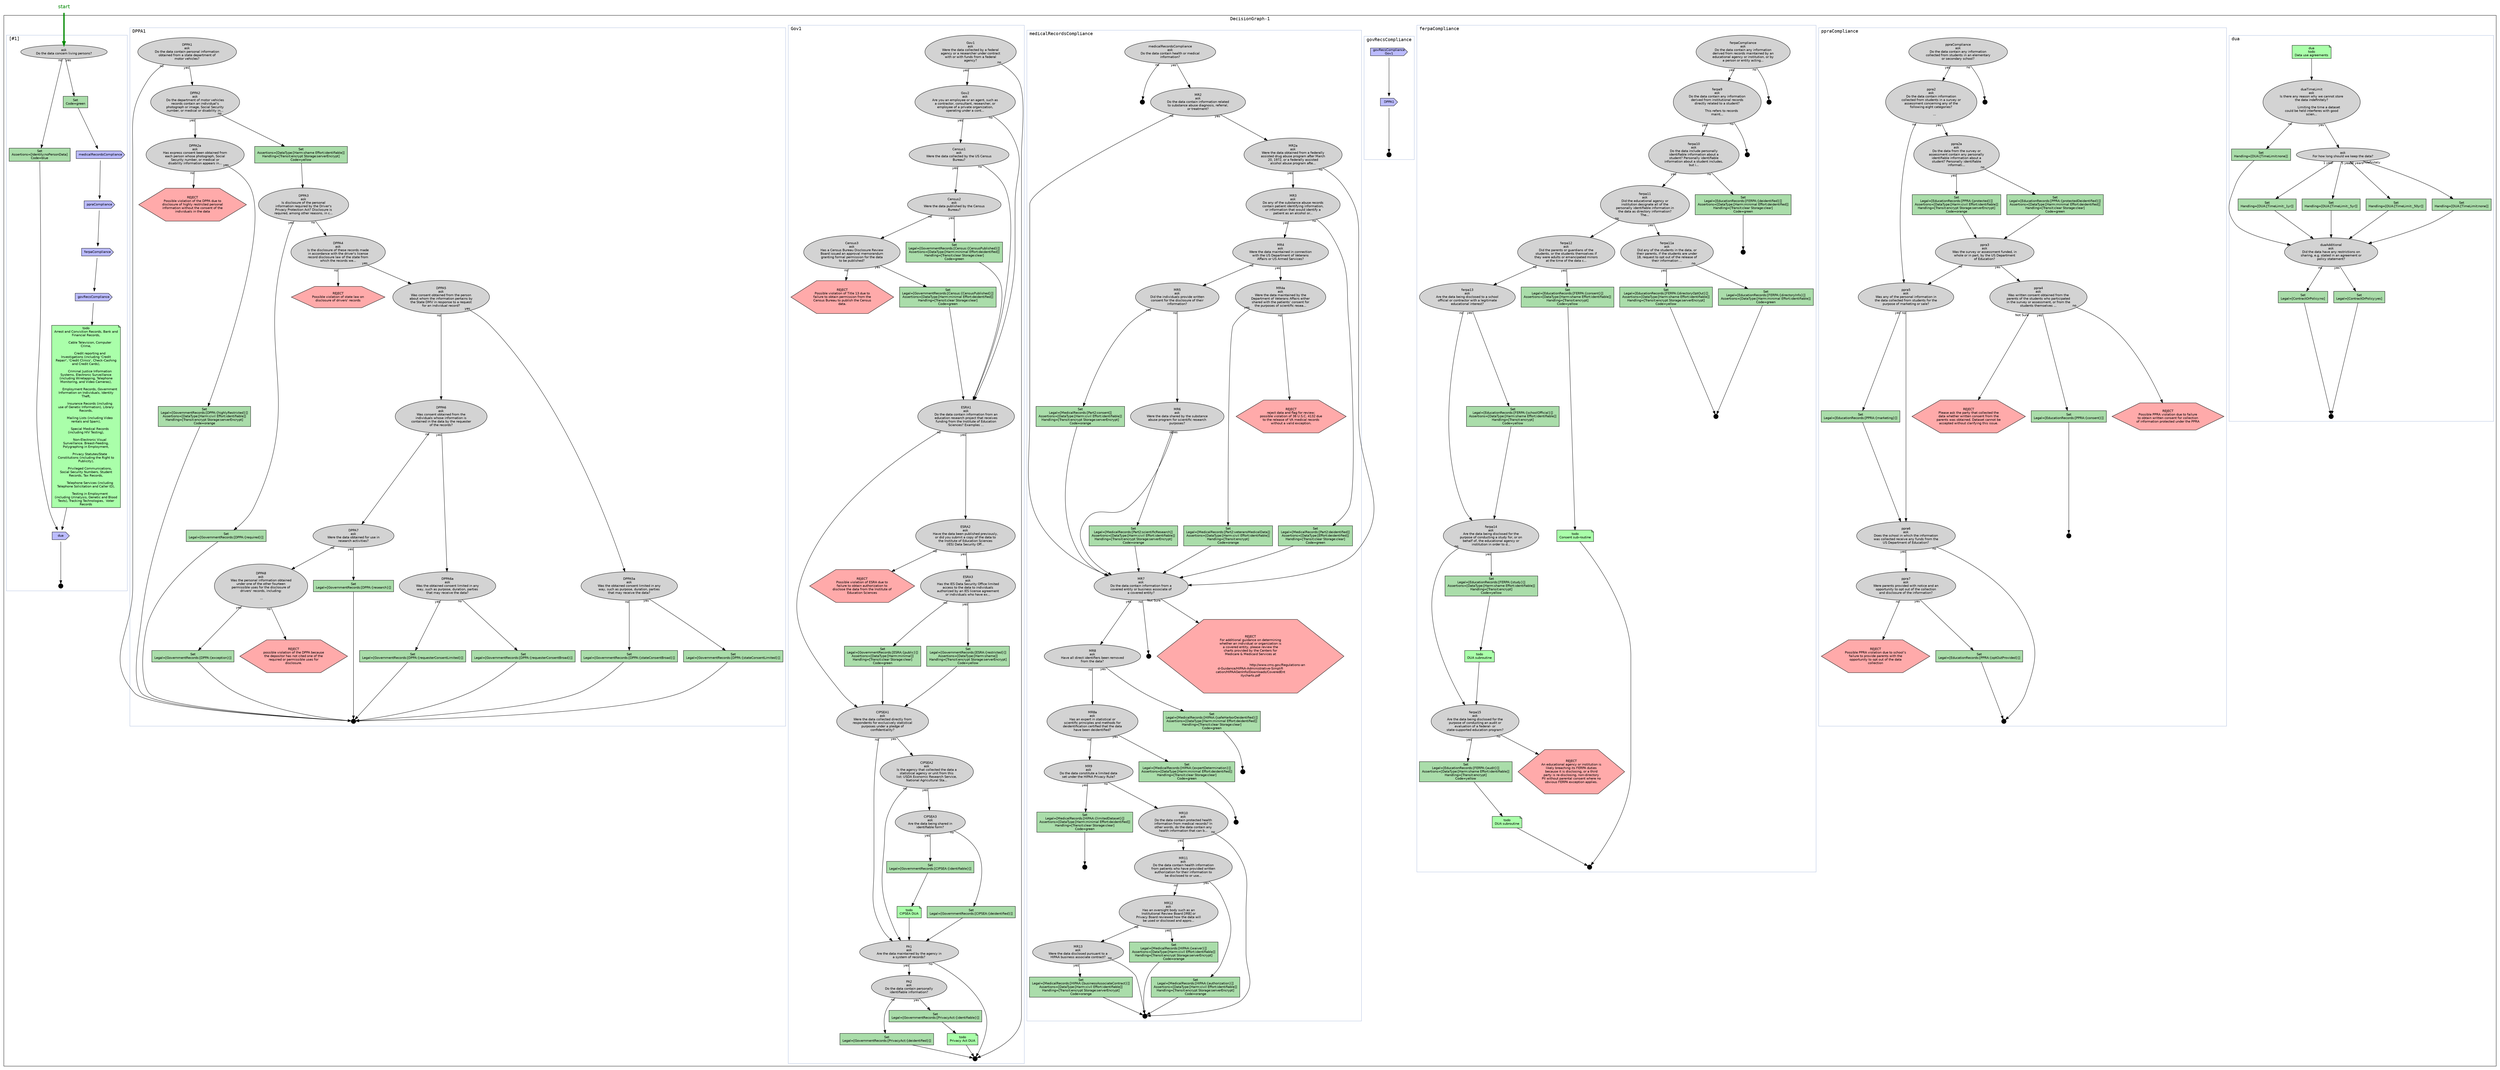 digraph DecisionGraph {
fontname="Courier"
edge [fontname="Helvetica" fontsize="10"]
node [fillcolor="lightgray" style="filled" fontname="Helvetica" fontsize="10"]
start[ fillcolor="transparent" shape="none" fontcolor="#008800" fontsize="16" ]
subgraph cluster_DecisionGraph_171 {

label="DecisionGraph-1"
subgraph cluster_dua {
label="dua"; color="#AABBDD"; labeljust="l"
_18_0991_19[ fillcolor="#AADDAA" shape="rect" label="Set\nLegal=[ContractOrPolicy:no]\n" ]
_18_0984_19[ fillcolor="#AADDAA" shape="rect" label="Set\nHandling=[DUA:[TimeLimit:none]]\n" ]
dua[ fillcolor="#AAFFAA" shape="note" label="dua\ntodo\nData use agreements" ]
_18_0989_19[ fillcolor="#AADDAA" shape="rect" label="Set\nHandling=[DUA:[TimeLimit:_1yr]]\n" ]
duaAdditional[ shape="oval" label="duaAdditional\nask\nDid the data have any restrictions on\nsharing, e.g. stated in an agreement or\npolicy statement?" ]
_18_0988_19[ fillcolor="#AADDAA" shape="rect" label="Set\nHandling=[DUA:[TimeLimit:_5yr]]\n" ]
_18_0987_19[ fillcolor="#AADDAA" shape="rect" label="Set\nHandling=[DUA:[TimeLimit:_50yr]]\n" ]
duaTimeLimit[ shape="oval" label="duaTimeLimit\nask\nIs there any reason why we cannot store\nthe data indefinitely?\n	       Limiting the time a dataset\ncould be held interferes with good\nscien..." ]
_18_0990_19[ fillcolor="#AADDAA" shape="rect" label="Set\nLegal=[ContractOrPolicy:yes]\n" ]
_18_0986_19[ fillcolor="#AADDAA" shape="rect" label="Set\nHandling=[DUA:[TimeLimit:none]]\n" ]
_18_0985_19[ shape="oval" label="ask\nFor how long should we keep the data?" ]
_18_0992_19[ fillcolor="#000000" shape="point" width="0.2" fontcolor="#AAAAAA" label="x" height="0.2" ]

}
subgraph cluster_ppraCompliance {
label="ppraCompliance"; color="#AABBDD"; labeljust="l"
_18_0930_19[ fillcolor="#AADDAA" shape="rect" label="Set\nLegal=[EducationRecords:[PPRA:{protected}]]\nAssertions=[DataType:[Harm:civil Effort:identifiable]]\nHandling=[Transit:encrypt Storage:serverEncrypt]\nCode=orange\n" ]
_18_0935_19[ fillcolor="#FFAAAA" shape="hexagon" label="REJECT\nPlease ask the party that collected the\ndata whether written consent from the\nparents was obtained. Dataset cannot be\naccepted without clarifying this issue." ]
_18_0936_19[ fillcolor="#AADDAA" shape="rect" label="Set\nLegal=[EducationRecords:[PPRA:{marketing}]]\n" ]
_18_0933_19[ fillcolor="#000000" shape="point" width="0.2" fontcolor="#AAAAAA" label="x" height="0.2" ]
_18_0932_19[ fillcolor="#AADDAA" shape="rect" label="Set\nLegal=[EducationRecords:[PPRA:{consent}]]\n" ]
ppraCompliance[ shape="oval" label="ppraCompliance\nask\nDo the data contain any information\ncollected from students in an elementary\nor secondary school?" ]
_18_0934_19[ fillcolor="#FFAAAA" shape="hexagon" label="REJECT\nPossible PPRA violation due to failure\nto obtain written consent for collection\nof information protected under the PPRA" ]
ppra6[ shape="oval" label="ppra6\nask\nDoes the school in which the information\nwas collected receive any funds from the\nUS Department of Education?" ]
ppra7[ shape="oval" label="ppra7\nask\nWere parents provided with notice and an\nopportunity to opt out of the collection\nand disclosure of the information?" ]
ppra4[ shape="oval" label="ppra4\nask\nWas written consent obtained from the\nparents of the students who participated\nin the survey or assessment, or from the\nstudents themselves ..." ]
ppra5[ shape="oval" label="ppra5\nask\nWas any of the personal information in\nthe data collected from students for the\npurpose of marketing or sale?" ]
ppra2[ shape="oval" label="ppra2\nask\nDo the data contain information\ncollected from students in a survey or\nassessment concerning any of the\nfollowing eight categories?\n       ..." ]
ppra3[ shape="oval" label="ppra3\nask\nWas the survey or assessment funded, in\nwhole or in part, by the US Department\nof Education?" ]
_18_0931_19[ fillcolor="#AADDAA" shape="rect" label="Set\nLegal=[EducationRecords:[PPRA:{protectedDeidentified}]]\nAssertions=[DataType:[Harm:minimal Effort:deidentified]]\nHandling=[Transit:clear Storage:clear]\nCode=green\n" ]
ppra2a[ shape="oval" label="ppra2a\nask\nDo the data from the survey or\nassessment contain any personally\nidentifiable information about a\nstudent? Personally identifiable\ninformati..." ]
_18_0939_19[ fillcolor="#000000" shape="point" width="0.2" fontcolor="#AAAAAA" label="x" height="0.2" ]
_18_0929_19[ fillcolor="#000000" shape="point" width="0.2" fontcolor="#AAAAAA" label="x" height="0.2" ]
_18_0937_19[ fillcolor="#FFAAAA" shape="hexagon" label="REJECT\nPossible PPRA violation due to school’s\nfailure to provide parents with the\nopportunity to opt out of the data\ncollection" ]
_18_0938_19[ fillcolor="#AADDAA" shape="rect" label="Set\nLegal=[EducationRecords:[PPRA:{optOutProvided}]]\n" ]

}
subgraph cluster_ferpaCompliance {
label="ferpaCompliance"; color="#AABBDD"; labeljust="l"
ferpa15[ shape="oval" label="ferpa15\nask\nAre the data being disclosed for the\npurpose of conducting an audit or\nevaluation of a federal- or\nstate-supported education program?" ]
_18_0948_19[ fillcolor="#AAFFAA" shape="note" label="todo\nConsent sub-routine" ]
ferpa14[ shape="oval" label="ferpa14\nask\nAre the data being disclosed for the\npurpose of conducting a study for, or on\nbehalf of, the educational agency or\ninstitution in order to d..." ]
ferpa13[ shape="oval" label="ferpa13\nask\nAre the data being disclosed to a school\nofficial or contractor with a legitimate\neducational interest?" ]
ferpaCompliance[ shape="oval" label="ferpaCompliance\nask\nDo the data contain any information\nderived from records maintained by an\neducational agency or institution, or by\na person or entity acting..." ]
ferpa12[ shape="oval" label="ferpa12\nask\nDid the parents or guardians of the\nstudents, or the students themselves if\nthey were adults or emancipated minors\nat the time of the data c..." ]
ferpa11[ shape="oval" label="ferpa11\nask\nDid the educational agency or\ninstitution designate all of the\npersonally identifiable information in\nthe data as directory information?\nThe..." ]
ferpa10[ shape="oval" label="ferpa10\nask\nDo the data include personally\nidentifiable information about a\nstudent? Personally identifiable\ninformation about a student includes,\nbut i..." ]
_18_0943_19[ fillcolor="#000000" shape="point" width="0.2" fontcolor="#AAAAAA" label="x" height="0.2" ]
_18_0955_19[ fillcolor="#000000" shape="point" width="0.2" fontcolor="#AAAAAA" label="x" height="0.2" ]
_18_0947_19[ fillcolor="#AADDAA" shape="rect" label="Set\nLegal=[EducationRecords:[FERPA:{consent}]]\nAssertions=[DataType:[Harm:shame Effort:identifiable]]\nHandling=[Transit:encrypt]\nCode=yellow\n" ]
ferpa11a[ shape="oval" label="ferpa11a\nask\nDid any of the students in the data, or\ntheir parents, if the students are under\n18, request to opt out of the release of\ntheir information ..." ]
_18_0941_19[ fillcolor="#000000" shape="point" width="0.2" fontcolor="#AAAAAA" label="x" height="0.2" ]
ferpa9[ shape="oval" label="ferpa9\nask\nDo the data contain any information\nderived from institutional records\ndirectly related to a student?\n         This refers to records\nmaint..." ]
_18_0951_19[ fillcolor="#AAFFAA" shape="note" label="todo\nDUA subroutine" ]
_18_0953_19[ fillcolor="#AAFFAA" shape="note" label="todo\nDUA subroutine" ]
_18_0944_19[ fillcolor="#AADDAA" shape="rect" label="Set\nLegal=[EducationRecords:[FERPA:{directoryOptOut}]]\nAssertions=[DataType:[Harm:shame Effort:identifiable]]\nHandling=[Transit:encrypt Storage:serverEncrypt]\nCode=yellow\n" ]
_18_0950_19[ fillcolor="#AADDAA" shape="rect" label="Set\nLegal=[EducationRecords:[FERPA:{study}]]\nAssertions=[DataType:[Harm:shame Effort:identifiable]]\nHandling=[Transit:encrypt]\nCode=yellow\n" ]
_18_0946_19[ fillcolor="#000000" shape="point" width="0.2" fontcolor="#AAAAAA" label="x" height="0.2" ]
_18_0952_19[ fillcolor="#AADDAA" shape="rect" label="Set\nLegal=[EducationRecords:[FERPA:{audit}]]\nAssertions=[DataType:[Harm:shame Effort:identifiable]]\nHandling=[Transit:encrypt]\nCode=yellow\n" ]
_18_0940_19[ fillcolor="#000000" shape="point" width="0.2" fontcolor="#AAAAAA" label="x" height="0.2" ]
_18_0945_19[ fillcolor="#AADDAA" shape="rect" label="Set\nLegal=[EducationRecords:[FERPA:{directoryInfo}]]\nAssertions=[DataType:[Harm:minimal Effort:identifiable]]\nCode=green\n" ]
_18_0954_19[ fillcolor="#FFAAAA" shape="hexagon" label="REJECT\nAn educational agency or institution is\nlikely breaching its FERPA duties\nbecause it is disclosing, or a third\nparty is re-disclosing, non-directory\nPII without parental consent where no\nobvious FERPA exception applies." ]
_18_0942_19[ fillcolor="#AADDAA" shape="rect" label="Set\nLegal=[EducationRecords:[FERPA:{deidentified}]]\nAssertions=[DataType:[Harm:minimal Effort:deidentified]]\nHandling=[Transit:clear Storage:clear]\nCode=green\n" ]
_18_0949_19[ fillcolor="#AADDAA" shape="rect" label="Set\nLegal=[EducationRecords:[FERPA:{schoolOfficial}]]\nAssertions=[DataType:[Harm:shame Effort:identifiable]]\nHandling=[Transit:encrypt]\nCode=yellow\n" ]

}
subgraph cluster_govRecsCompliance {
label="govRecsCompliance"; color="#AABBDD"; labeljust="l"
_18_0957_19[ fillcolor="#000000" shape="point" width="0.2" fontcolor="#AAAAAA" label="x" height="0.2" ]
_18_0956_19[ fillcolor="#BBBBFF" shape="cds" label="DPPA1" ]
govRecsCompliance[ fillcolor="#BBBBFF" shape="cds" label="govRecsCompliance\nGov1" ]

}
subgraph cluster_medicalRecordsCompliance {
label="medicalRecordsCompliance"; color="#AABBDD"; labeljust="l"
_18_0911_19[ fillcolor="#000000" shape="point" width="0.2" fontcolor="#AAAAAA" label="x" height="0.2" ]
MR11[ shape="oval" label="MR11\nask\nDo the data contain health information\nfrom patients who have provided written\nauthorization for their information to\nbe disclosed to or use..." ]
MR12[ shape="oval" label="MR12\nask\nHas an oversight body such as an\nInstitutional Review Board [IRB] or\nPrivacy Board reviewed how the data will\nbe used or disclosed and appro..." ]
MR13[ shape="oval" label="MR13\nask\nWere the data disclosed pursuant to a\nHIPAA business associate contract?" ]
medicalRecordsCompliance[ shape="oval" label="medicalRecordsCompliance\nask\nDo the data contain health or medical\ninformation?" ]
_18_0914_19[ fillcolor="#AADDAA" shape="rect" label="Set\nLegal=[MedicalRecords:[Part2:veteransMedicalData]]\nAssertions=[DataType:[Harm:civil Effort:identifiable]]\nHandling=[Transit:encrypt]\nCode=orange\n" ]
_18_0915_19[ fillcolor="#AADDAA" shape="rect" label="Set\nLegal=[MedicalRecords:[Part2:consent]]\nAssertions=[DataType:[Harm:civil Effort:identifiable]]\nHandling=[Transit:encrypt Storage:serverEncrypt]\nCode=orange\n" ]
_18_0923_19[ fillcolor="#AADDAA" shape="rect" label="Set\nLegal=[MedicalRecords:[HIPAA:{limitedDataset}]]\nAssertions=[DataType:[Harm:minimal Effort:deidentified]]\nHandling=[Transit:clear Storage:clear]\nCode=green\n" ]
MR10[ shape="oval" label="MR10\nask\nDo the data contain protected health\ninformation from medical records? In\nother words, do the data contain any\nhealth information that can b..." ]
MR8a[ shape="oval" label="MR8a\nask\nHas an expert in statistical or\nscientific principles and methods for\ndeidentification certified that the data\nhave been deidentified?" ]
MR3[ shape="oval" label="MR3\nask\nDo any of the substance abuse records\ncontain patient identifying information,\nor information that would identify a\npatient as an alcohol or..." ]
MR2[ shape="oval" label="MR2\nask\nDo the data contain information related\nto substance abuse diagnosis, referral,\nor treatment?" ]
MR5[ shape="oval" label="MR5\nask\nDid the individuals provide written\nconsent for the disclosure of their\ninformation?" ]
MR4[ shape="oval" label="MR4\nask\nWere the data maintained in connection\nwith the US Department of Veterans\nAffairs or US Armed Services?" ]
MR7[ shape="oval" label="MR7\nask\nDo the data contain information from a\ncovered entity or business associate of\na covered entity?" ]
MR6[ shape="oval" label="MR6\nask\nWere the data shared by the substance\nabuse program for scientific research\npurposes?" ]
MR9[ shape="oval" label="MR9\nask\nDo the data constitute a limited data\nset under the HIPAA Privacy Rule?" ]
MR8[ shape="oval" label="MR8\nask\nHave all direct identifiers been removed\nfrom the data?" ]
_18_0927_19[ fillcolor="#AADDAA" shape="rect" label="Set\nLegal=[MedicalRecords:[HIPAA:{businessAssociateContract}]]\nAssertions=[DataType:[Harm:civil Effort:identifiable]]\nHandling=[Transit:encrypt Storage:serverEncrypt]\nCode=orange\n" ]
_18_0917_19[ fillcolor="#000000" shape="point" width="0.2" fontcolor="#AAAAAA" label="x" height="0.2" ]
MR4a[ shape="oval" label="MR4a\nask\nWere the data maintained by the\nDepartment of Veterans Affairs either\nshared with the patients’ consent for\nthe purposes of scientific resea..." ]
MR2a[ shape="oval" label="MR2a\nask\nWere the data obtained from a federally\nassisted drug abuse program after March\n20, 1972, or a federally assisted\nalcohol abuse program afte..." ]
_18_0924_19[ fillcolor="#000000" shape="point" width="0.2" fontcolor="#AAAAAA" label="x" height="0.2" ]
_18_0919_19[ fillcolor="#AADDAA" shape="rect" label="Set\nLegal=[MedicalRecords:[HIPAA:{safeHarborDeidentified}]]\nAssertions=[DataType:[Harm:minimal Effort:deidentified]]\nHandling=[Transit:clear Storage:clear]\nCode=green\n" ]
_18_0913_19[ fillcolor="#FFAAAA" shape="hexagon" label="REJECT\nreject data and flag for review;\npossible violation of 38 U.S.C. 4132 due\nto the release of VA medical records\nwithout a valid exception." ]
_18_0920_19[ fillcolor="#000000" shape="point" width="0.2" fontcolor="#AAAAAA" label="x" height="0.2" ]
_18_0922_19[ fillcolor="#000000" shape="point" width="0.2" fontcolor="#AAAAAA" label="x" height="0.2" ]
_18_0926_19[ fillcolor="#AADDAA" shape="rect" label="Set\nLegal=[MedicalRecords:[HIPAA:{waiver}]]\nAssertions=[DataType:[Harm:civil Effort:identifiable]]\nHandling=[Transit:encrypt Storage:serverEncrypt]\nCode=orange\n" ]
_18_0912_19[ fillcolor="#AADDAA" shape="rect" label="Set\nLegal=[MedicalRecords:[Part2:deidentified]]\nAssertions=[DataType:[Effort:deidentified]]\nHandling=[Transit:clear Storage:clear]\nCode=green\n" ]
_18_0925_19[ fillcolor="#AADDAA" shape="rect" label="Set\nLegal=[MedicalRecords:[HIPAA:{authorization}]]\nAssertions=[DataType:[Harm:civil Effort:identifiable]]\nHandling=[Transit:encrypt Storage:serverEncrypt]\nCode=orange\n" ]
_18_0916_19[ fillcolor="#AADDAA" shape="rect" label="Set\nLegal=[MedicalRecords:[Part2:scientificResearch]]\nAssertions=[DataType:[Harm:civil Effort:identifiable]]\nHandling=[Transit:encrypt Storage:serverEncrypt]\nCode=orange\n" ]
_18_0928_19[ fillcolor="#000000" shape="point" width="0.2" fontcolor="#AAAAAA" label="x" height="0.2" ]
_18_0918_19[ fillcolor="#FFAAAA" shape="hexagon" label="REJECT\nFor additional guidance on determining\nwhether an individual or organization is\na covered entity, please review the\ncharts provided by the Centers for\nMedicare & Medicaid Services at\n \n							http://www.cms.gov/Regulations-an\nd-Guidance/HIPAA-Administrative-Simplifi\ncation/HIPAAGenInfo/Downloads/CoveredEnt\nitycharts.pdf" ]
_18_0921_19[ fillcolor="#AADDAA" shape="rect" label="Set\nLegal=[MedicalRecords:[HIPAA:{expertDetermination}]]\nAssertions=[DataType:[Harm:minimal Effort:deidentified]]\nHandling=[Transit:clear Storage:clear]\nCode=green\n" ]

}
subgraph cluster_Gov1 {
label="Gov1"; color="#AABBDD"; labeljust="l"
_18_0963_19[ fillcolor="#AADDAA" shape="rect" label="Set\nLegal=[GovernmentRecords:[ESRA:{public}]]\nAssertions=[DataType:[Harm:minimal]]\nHandling=[Transit:clear Storage:clear]\nCode=green\n" ]
PA1[ shape="oval" label="PA1\nask\nAre the data maintained by the agency in\na system of records?" ]
_18_0969_19[ fillcolor="#AADDAA" shape="rect" label="Set\nLegal=[GovernmentRecords:[PrivacyAct:{deidentified}]]\n" ]
PA2[ shape="oval" label="PA2\nask\nDo the data contain personally\nidentifiable information?" ]
_18_0968_19[ fillcolor="#AAFFAA" shape="note" label="todo\nPrivacy Act DUA" ]
Gov2[ shape="oval" label="Gov2\nask\nAre you an employee or an agent, such as\na contractor, consultant, researcher, or\nemployee of a private organization,\noperating under a cont..." ]
Census3[ shape="oval" label="Census3\nask\nHas a Census Bureau Disclosure Review\nBoard issued an approval memorandum\ngranting formal permission for the data\nto be published?" ]
Gov1[ shape="oval" label="Gov1\nask\nWere the data collected by a federal\nagency or a researcher under contract\nwith or with funds from a federal\nagency?" ]
Census2[ shape="oval" label="Census2\nask\nWere the data published by the Census\nBureau?" ]
Census1[ shape="oval" label="Census1\nask\nWere the data collected by the US Census\nBureau?" ]
_18_0961_19[ fillcolor="#FFAAAA" shape="hexagon" label="REJECT\nPossible violation of ESRA due to\nfailure to obtain authorization to\ndisclose the data from the Institute of\nEducation Sciences" ]
CIPSEA1[ shape="oval" label="CIPSEA1\nask\nWere the data collected directly from\nrespondents for exclusively statistical\npurposes under a pledge of\nconfidentiality?" ]
_18_0962_19[ fillcolor="#AADDAA" shape="rect" label="Set\nLegal=[GovernmentRecords:[ESRA:{restricted}]]\nAssertions=[DataType:[Harm:shame]]\nHandling=[Transit:encrypt Storage:serverEncrypt]\nCode=yellow\n" ]
_18_0958_19[ fillcolor="#AADDAA" shape="rect" label="Set\nLegal=[GovernmentRecords:[Census:{CensusPublished}]]\nAssertions=[DataType:[Harm:minimal Effort:deidentified]]\nHandling=[Transit:clear Storage:clear]\nCode=green\n" ]
CIPSEA3[ shape="oval" label="CIPSEA3\nask\nAre the data being shared in\nidentifiable form?" ]
CIPSEA2[ shape="oval" label="CIPSEA2\nask\nIs the agency that collected the data a\nstatistical agency or unit from this\nlist: USDA Economic Research Service,\nNational Agricultural Sta..." ]
_18_0960_19[ fillcolor="#FFAAAA" shape="hexagon" label="REJECT\nPossible violation of Title 13 due to\nfailure to obtain permission from the\nCensus Bureau to publish the Census\ndata." ]
_18_0965_19[ fillcolor="#AADDAA" shape="rect" label="Set\nLegal=[GovernmentRecords:[CIPSEA:{identifiable}]]\n" ]
ESRA1[ shape="oval" label="ESRA1\nask\nDo the data contain information from an\neducation research project that receives\nfunding from the Institute of Education\nSciences? Examples ..." ]
_18_0967_19[ fillcolor="#AADDAA" shape="rect" label="Set\nLegal=[GovernmentRecords:[PrivacyAct:{identifiable}]]\n" ]
ESRA3[ shape="oval" label="ESRA3\nask\nHas the IES Data Security Office limited\naccess to the data to individuals\nauthorized by an IES license agreement\nor individuals who have ex..." ]
_18_0964_19[ fillcolor="#AADDAA" shape="rect" label="Set\nLegal=[GovernmentRecords:[CIPSEA:{deidentified}]]\n" ]
_18_0959_19[ fillcolor="#AADDAA" shape="rect" label="Set\nLegal=[GovernmentRecords:[Census:{CensusPublished}]]\nAssertions=[DataType:[Harm:minimal Effort:deidentified]]\nHandling=[Transit:clear Storage:clear]\nCode=green\n" ]
ESRA2[ shape="oval" label="ESRA2\nask\nHave the data been published previously,\nor did you submit a copy of the data to\nthe Institute of Education Sciences\n(IES) Data Security Off..." ]
_18_0970_19[ fillcolor="#000000" shape="point" width="0.2" fontcolor="#AAAAAA" label="x" height="0.2" ]
_18_0966_19[ fillcolor="#AAFFAA" shape="note" label="todo\nCIPSEA DUA" ]

}
subgraph cluster_DPPA1 {
label="DPPA1"; color="#AABBDD"; labeljust="l"
_18_0977_19[ fillcolor="#AADDAA" shape="rect" label="Set\nLegal=[GovernmentRecords:[DPPA:{stateConsentBroad}]]\n" ]
DPPA8[ shape="oval" label="DPPA8\nask\nWas the personal information obtained\nunder one of the other fourteen\npermissible uses for the disclosure of\ndrivers' records, including:\n ..." ]
DPPA7[ shape="oval" label="DPPA7\nask\nWere the data obtained for use in\nresearch activities?" ]
DPPA6[ shape="oval" label="DPPA6\nask\nWas consent obtained from the\nindividuals whose information is\ncontained in the data by the requester\nof the records?" ]
DPPA2a[ shape="oval" label="DPPA2a\nask\nHas express consent been obtained from\neach person whose photograph, Social\nSecurity number, or medical or\ndisability information appears in..." ]
DPPA5a[ shape="oval" label="DPPA5a\nask\nWas the obtained consent limited in any\nway, such as purpose, duration, parties\nthat may receive the data?" ]
_18_0983_19[ fillcolor="#000000" shape="point" width="0.2" fontcolor="#AAAAAA" label="x" height="0.2" ]
_18_0978_19[ fillcolor="#AADDAA" shape="rect" label="Set\nLegal=[GovernmentRecords:[DPPA:{requesterConsentLimited}]]\n" ]
_18_0973_19[ fillcolor="#AADDAA" shape="rect" label="Set\nAssertions=[DataType:[Harm:shame Effort:identifiable]]\nHandling=[Transit:encrypt Storage:serverEncrypt]\nCode=yellow\n" ]
_18_0972_19[ fillcolor="#FFAAAA" shape="hexagon" label="REJECT\nPossible violation of the DPPA due to\ndisclosure of highly restricted personal\ninformation without the consent of the\nindividuals in the data" ]
_18_0971_19[ fillcolor="#AADDAA" shape="rect" label="Set\nLegal=[GovernmentRecords:[DPPA:{highlyRestricted}]]\nAssertions=[DataType:[Harm:civil Effort:identifiable]]\nHandling=[Transit:encrypt Storage:serverEncrypt]\nCode=orange\n" ]
_18_0974_19[ fillcolor="#AADDAA" shape="rect" label="Set\nLegal=[GovernmentRecords:[DPPA:{required}]]\n" ]
_18_0975_19[ fillcolor="#FFAAAA" shape="hexagon" label="REJECT\nPossible violation of state law on\ndisclosure of drivers' records" ]
_18_0981_19[ fillcolor="#AADDAA" shape="rect" label="Set\nLegal=[GovernmentRecords:[DPPA:{exception}]]\n" ]
_18_0982_19[ fillcolor="#FFAAAA" shape="hexagon" label="REJECT\npossible violation of the DPPA because\nthe depositor has not cited one of the\nrequired or permissible uses for\ndisclosure." ]
_18_0980_19[ fillcolor="#AADDAA" shape="rect" label="Set\nLegal=[GovernmentRecords:[DPPA:{research}]]\n" ]
DPPA1[ shape="oval" label="DPPA1\nask\nDo the data contain personal information\nobtained from a state department of\nmotor vehicles?" ]
DPPA6a[ shape="oval" label="DPPA6a\nask\nWas the obtained consent limited in any\nway, such as purpose, duration, parties\nthat may receive the data?" ]
_18_0979_19[ fillcolor="#AADDAA" shape="rect" label="Set\nLegal=[GovernmentRecords:[DPPA:{requesterConsentBroad}]]\n" ]
DPPA5[ shape="oval" label="DPPA5\nask\nWas consent obtained from the person\nabout whom the information pertains by\nthe State DMV in response to a request\nfor an individual record?" ]
_18_0976_19[ fillcolor="#AADDAA" shape="rect" label="Set\nLegal=[GovernmentRecords:[DPPA:{stateConsentLimited}]]\n" ]
DPPA4[ shape="oval" label="DPPA4\nask\nIs the disclosure of these records made\nin accordance with the driver's license\nrecord disclosure law of the state from\nwhich the records we..." ]
DPPA3[ shape="oval" label="DPPA3\nask\nIs disclosure of the personal\ninformation required by the Driver's\nPrivacy Protection Act? Disclosure is\nrequired, among other reasons, in c..." ]
DPPA2[ shape="oval" label="DPPA2\nask\nDo the department of motor vehicles\nrecords contain an individual's\nphotograph or image, Social Security\nnumber, or medical or disability in..." ]

}
subgraph cluster__18_091_19 {
label="[#1]"; color="#AABBDD"; labeljust="l"
_18_094_19[ fillcolor="#BBBBFF" shape="cds" label="ppraCompliance" ]
_18_091_19[ shape="oval" label="ask\nDo the data concern living persons?" ]
_18_099_19[ fillcolor="#BBBBFF" shape="cds" label="dua" ]
_18_0910_19[ fillcolor="#000000" shape="point" width="0.2" fontcolor="#AAAAAA" label="x" height="0.2" ]
_18_093_19[ fillcolor="#BBBBFF" shape="cds" label="medicalRecordsCompliance" ]
_18_095_19[ fillcolor="#BBBBFF" shape="cds" label="ferpaCompliance" ]
_18_096_19[ fillcolor="#BBBBFF" shape="cds" label="govRecsCompliance" ]
_18_098_19[ fillcolor="#AADDAA" shape="rect" label="Set\nAssertions=[Identity:noPersonData]\nCode=blue\n" ]
_18_097_19[ fillcolor="#AAFFAA" shape="note" label="todo\nArrest and Conviction Records, Bank and\nFinancial Records,\n        Cable Television, Computer\nCrime,\n        Credit reporting and\nInvestigations (including 'Credit\nRepair', 'Credit Clinics', Check-Cashing\nand Credit Cards),\n        Criminal Justice Information\nSystems, Electronic Surveillance\n(including Wiretapping, Telephone\nMonitoring, and Video Cameras),\n        Employment Records, Government\nInformation on Individuals, Identity\nTheft,\n        Insurance Records (including\nuse of Genetic Information), Library\nRecords,\n        Mailing Lists (including Video\nrentals and Spam),\n        Special Medical Records\n(including HIV Testing),\n        Non-Electronic Visual\nSurveillance. Breast-Feeding,\nPolygraphing in Employment,\n        Privacy Statutes/State\nConstitutions (including the Right to\nPublicity),\n        Privileged Communications,\nSocial Security Numbers, Student\nRecords, Tax Records,\n        Telephone Services (including\nTelephone Solicitation and Caller ID),\n        Testing in Employment\n(including Urinalysis, Genetic and Blood\nTests), Tracking Technologies,  Voter\nRecords" ]
_18_092_19[ fillcolor="#AADDAA" shape="rect" label="Set\nCode=green\n" ]

}
_18_0991_19 -> _18_0992_19
_18_0984_19 -> duaAdditional
dua -> duaTimeLimit
_18_0989_19 -> duaAdditional
duaAdditional -> _18_0990_19[ taillabel="yes" ]
duaAdditional -> _18_0991_19[ taillabel="no" ]
_18_0988_19 -> duaAdditional
_18_0987_19 -> duaAdditional
duaTimeLimit -> _18_0984_19[ taillabel="no" ]
duaTimeLimit -> _18_0985_19[ taillabel="yes" ]
_18_0990_19 -> _18_0992_19
_18_0986_19 -> duaAdditional
_18_0985_19 -> _18_0986_19[ taillabel="indefinitely" ]
_18_0985_19 -> _18_0987_19[ taillabel="50 years" ]
_18_0985_19 -> _18_0988_19[ taillabel="5 years" ]
_18_0985_19 -> _18_0989_19[ taillabel="1 year" ]
_18_0930_19 -> ppra3
_18_0936_19 -> ppra6
_18_0932_19 -> _18_0933_19
ppraCompliance -> _18_0929_19[ taillabel="no" ]
ppraCompliance -> ppra2[ taillabel="yes" ]
ppra6 -> ppra7[ taillabel="yes" ]
ppra6 -> _18_0939_19[ taillabel="no" ]
ppra7 -> _18_0937_19[ taillabel="no" ]
ppra7 -> _18_0938_19[ taillabel="yes" ]
ppra4 -> _18_0932_19[ taillabel="yes" ]
ppra4 -> _18_0934_19[ taillabel="no" ]
ppra4 -> _18_0935_19[ taillabel="Not Sure" ]
ppra5 -> _18_0936_19[ taillabel="yes" ]
ppra5 -> ppra6[ taillabel="no" ]
ppra2 -> ppra2a[ taillabel="yes" ]
ppra2 -> ppra5[ taillabel="no" ]
ppra3 -> ppra4[ taillabel="yes" ]
ppra3 -> ppra5[ taillabel="no" ]
_18_0931_19 -> ppra3
ppra2a -> _18_0930_19[ taillabel="yes" ]
ppra2a -> _18_0931_19[ taillabel="no" ]
_18_0938_19 -> _18_0939_19
ferpa15 -> _18_0952_19[ taillabel="yes" ]
ferpa15 -> _18_0954_19[ taillabel="no" ]
_18_0948_19 -> _18_0955_19
ferpa14 -> _18_0950_19[ taillabel="yes" ]
ferpa14 -> ferpa15[ taillabel="no" ]
ferpa13 -> _18_0949_19[ taillabel="yes" ]
ferpa13 -> ferpa14[ taillabel="no" ]
ferpaCompliance -> _18_0940_19[ taillabel="no" ]
ferpaCompliance -> ferpa9[ taillabel="yes" ]
ferpa12 -> _18_0947_19[ taillabel="yes" ]
ferpa12 -> ferpa13[ taillabel="no" ]
ferpa11 -> ferpa11a[ taillabel="yes" ]
ferpa11 -> ferpa12[ taillabel="no" ]
ferpa10 -> _18_0942_19[ taillabel="no" ]
ferpa10 -> ferpa11[ taillabel="yes" ]
_18_0947_19 -> _18_0948_19
ferpa11a -> _18_0944_19[ taillabel="yes" ]
ferpa11a -> _18_0945_19[ taillabel="no" ]
ferpa9 -> _18_0941_19[ taillabel="no" ]
ferpa9 -> ferpa10[ taillabel="yes" ]
_18_0951_19 -> ferpa15
_18_0953_19 -> _18_0955_19
_18_0944_19 -> _18_0946_19
_18_0950_19 -> _18_0951_19
_18_0952_19 -> _18_0953_19
_18_0945_19 -> _18_0946_19
_18_0942_19 -> _18_0943_19
_18_0949_19 -> ferpa14
_18_0956_19 -> _18_0957_19
govRecsCompliance -> _18_0956_19
MR11 -> _18_0925_19[ taillabel="yes" ]
MR11 -> MR12[ taillabel="no" ]
MR12 -> _18_0926_19[ taillabel="yes" ]
MR12 -> MR13[ taillabel="no" ]
MR13 -> _18_0927_19[ taillabel="yes" ]
MR13 -> _18_0928_19[ taillabel="no" ]
medicalRecordsCompliance -> _18_0911_19[ taillabel="no" ]
medicalRecordsCompliance -> MR2[ taillabel="yes" ]
_18_0914_19 -> MR7
_18_0915_19 -> MR7
_18_0923_19 -> _18_0924_19
MR10 -> MR11[ taillabel="yes" ]
MR10 -> _18_0928_19[ taillabel="no" ]
MR8a -> _18_0921_19[ taillabel="yes" ]
MR8a -> MR9[ taillabel="no" ]
MR3 -> _18_0912_19[ taillabel="no" ]
MR3 -> MR4[ taillabel="yes" ]
MR2 -> MR2a[ taillabel="yes" ]
MR2 -> MR7[ taillabel="no" ]
MR5 -> _18_0915_19[ taillabel="yes" ]
MR5 -> MR6[ taillabel="no" ]
MR4 -> MR4a[ taillabel="yes" ]
MR4 -> MR5[ taillabel="no" ]
MR7 -> _18_0917_19[ taillabel="no" ]
MR7 -> _18_0918_19[ taillabel="Not Sure" ]
MR7 -> MR8[ taillabel="yes" ]
MR6 -> _18_0916_19[ taillabel="yes" ]
MR6 -> MR7[ taillabel="no" ]
MR9 -> _18_0923_19[ taillabel="yes" ]
MR9 -> MR10[ taillabel="no" ]
MR8 -> _18_0919_19[ taillabel="yes" ]
MR8 -> MR8a[ taillabel="no" ]
_18_0927_19 -> _18_0928_19
MR4a -> _18_0913_19[ taillabel="no" ]
MR4a -> _18_0914_19[ taillabel="yes" ]
MR2a -> MR3[ taillabel="yes" ]
MR2a -> MR7[ taillabel="no" ]
_18_0919_19 -> _18_0920_19
_18_0926_19 -> _18_0928_19
_18_0912_19 -> MR7
_18_0925_19 -> _18_0928_19
_18_0916_19 -> MR7
_18_0921_19 -> _18_0922_19
_18_0963_19 -> CIPSEA1
PA1 -> PA2[ taillabel="yes" ]
PA1 -> _18_0970_19[ taillabel="no" ]
_18_0969_19 -> _18_0970_19
PA2 -> _18_0967_19[ taillabel="yes" ]
PA2 -> _18_0969_19[ taillabel="no" ]
_18_0968_19 -> _18_0970_19
Gov2 -> Census1[ taillabel="yes" ]
Gov2 -> ESRA1[ taillabel="no" ]
Census3 -> _18_0959_19[ taillabel="yes" ]
Census3 -> _18_0960_19[ taillabel="no" ]
Gov1 -> Gov2[ taillabel="yes" ]
Gov1 -> _18_0970_19[ taillabel="no" ]
Census2 -> _18_0958_19[ taillabel="yes" ]
Census2 -> Census3[ taillabel="no" ]
Census1 -> Census2[ taillabel="yes" ]
Census1 -> ESRA1[ taillabel="no" ]
CIPSEA1 -> CIPSEA2[ taillabel="yes" ]
CIPSEA1 -> PA1[ taillabel="no" ]
_18_0962_19 -> CIPSEA1
_18_0958_19 -> ESRA1
CIPSEA3 -> _18_0964_19[ taillabel="no" ]
CIPSEA3 -> _18_0965_19[ taillabel="yes" ]
CIPSEA2 -> CIPSEA3[ taillabel="yes" ]
CIPSEA2 -> PA1[ taillabel="no" ]
_18_0965_19 -> _18_0966_19
ESRA1 -> ESRA2[ taillabel="yes" ]
ESRA1 -> CIPSEA1[ taillabel="no" ]
_18_0967_19 -> _18_0968_19
ESRA3 -> _18_0962_19[ taillabel="yes" ]
ESRA3 -> _18_0963_19[ taillabel="no" ]
_18_0964_19 -> PA1
_18_0959_19 -> ESRA1
ESRA2 -> _18_0961_19[ taillabel="no" ]
ESRA2 -> ESRA3[ taillabel="yes" ]
_18_0966_19 -> PA1
_18_0977_19 -> _18_0983_19
DPPA8 -> _18_0981_19[ taillabel="yes" ]
DPPA8 -> _18_0982_19[ taillabel="no" ]
DPPA7 -> _18_0980_19[ taillabel="yes" ]
DPPA7 -> DPPA8[ taillabel="no" ]
DPPA6 -> DPPA6a[ taillabel="yes" ]
DPPA6 -> DPPA7[ taillabel="no" ]
DPPA2a -> _18_0971_19[ taillabel="yes" ]
DPPA2a -> _18_0972_19[ taillabel="no" ]
DPPA5a -> _18_0976_19[ taillabel="yes" ]
DPPA5a -> _18_0977_19[ taillabel="no" ]
_18_0978_19 -> _18_0983_19
_18_0973_19 -> DPPA3
_18_0971_19 -> _18_0983_19
_18_0974_19 -> _18_0983_19
_18_0981_19 -> _18_0983_19
_18_0980_19 -> _18_0983_19
DPPA1 -> DPPA2[ taillabel="yes" ]
DPPA1 -> _18_0983_19[ taillabel="no" ]
DPPA6a -> _18_0978_19[ taillabel="yes" ]
DPPA6a -> _18_0979_19[ taillabel="no" ]
_18_0979_19 -> _18_0983_19
DPPA5 -> DPPA5a[ taillabel="yes" ]
DPPA5 -> DPPA6[ taillabel="no" ]
_18_0976_19 -> _18_0983_19
DPPA4 -> _18_0975_19[ taillabel="no" ]
DPPA4 -> DPPA5[ taillabel="yes" ]
DPPA3 -> _18_0974_19[ taillabel="yes" ]
DPPA3 -> DPPA4[ taillabel="no" ]
DPPA2 -> DPPA2a[ taillabel="yes" ]
DPPA2 -> _18_0973_19[ taillabel="no" ]
_18_094_19 -> _18_095_19
_18_091_19 -> _18_092_19[ taillabel="yes" ]
_18_091_19 -> _18_098_19[ taillabel="no" ]
_18_099_19 -> _18_0910_19
_18_093_19 -> _18_094_19
_18_095_19 -> _18_096_19
_18_096_19 -> _18_097_19
_18_098_19 -> _18_099_19
_18_097_19 -> _18_099_19
_18_092_19 -> _18_093_19
}
start -> _18_091_19[ penwidth="4.0" color="#008800" ]{rank=source; start}
}
